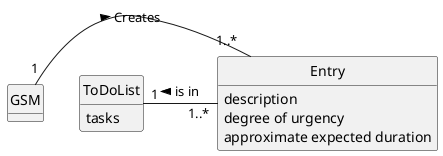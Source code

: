 @startuml
skinparam monochrome true
skinparam packageStyle rectangle
skinparam shadowing false

'left to right direction

skinparam classAttributeIconSize 0

hide circle
hide methods


class GSM {
}

class Entry {
    description
    degree of urgency
    approximate expected duration
}

class ToDoList {
    tasks
}

GSM "1" - "1..*" Entry : Creates >
ToDoList "1" -"1..*" Entry: is in <
@enduml